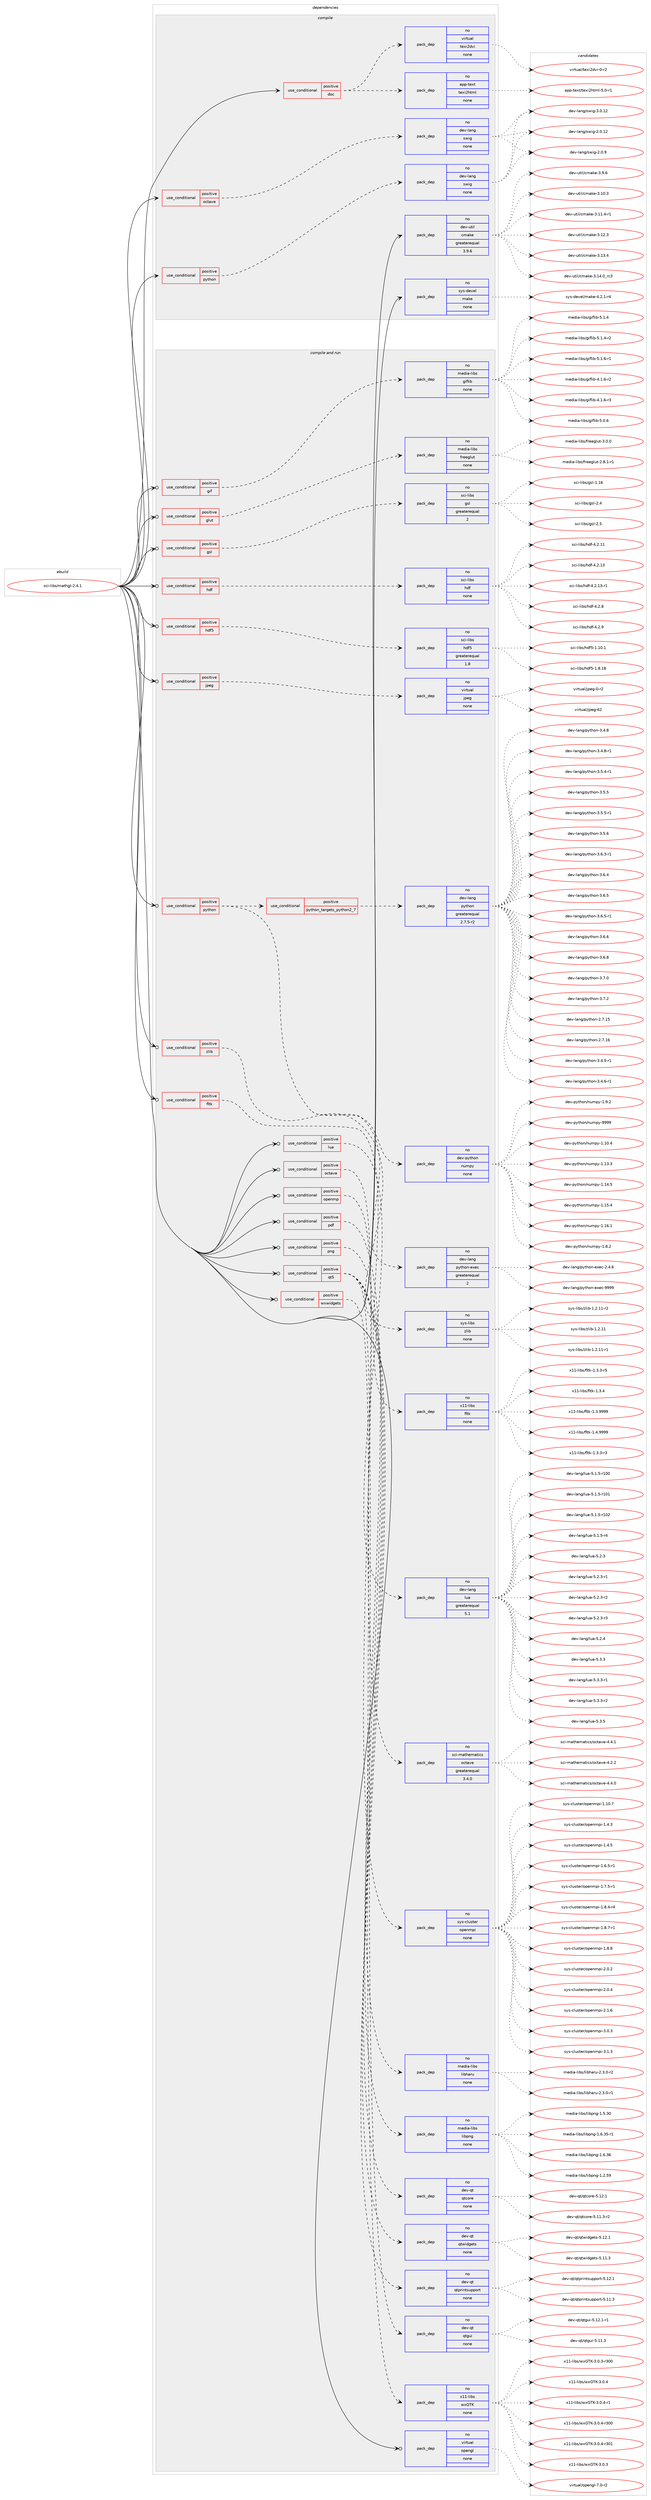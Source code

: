 digraph prolog {

# *************
# Graph options
# *************

newrank=true;
concentrate=true;
compound=true;
graph [rankdir=LR,fontname=Helvetica,fontsize=10,ranksep=1.5];#, ranksep=2.5, nodesep=0.2];
edge  [arrowhead=vee];
node  [fontname=Helvetica,fontsize=10];

# **********
# The ebuild
# **********

subgraph cluster_leftcol {
color=gray;
rank=same;
label=<<i>ebuild</i>>;
id [label="sci-libs/mathgl-2.4.1", color=red, width=4, href="../sci-libs/mathgl-2.4.1.svg"];
}

# ****************
# The dependencies
# ****************

subgraph cluster_midcol {
color=gray;
label=<<i>dependencies</i>>;
subgraph cluster_compile {
fillcolor="#eeeeee";
style=filled;
label=<<i>compile</i>>;
subgraph cond453781 {
dependency1694970 [label=<<TABLE BORDER="0" CELLBORDER="1" CELLSPACING="0" CELLPADDING="4"><TR><TD ROWSPAN="3" CELLPADDING="10">use_conditional</TD></TR><TR><TD>positive</TD></TR><TR><TD>doc</TD></TR></TABLE>>, shape=none, color=red];
subgraph pack1213397 {
dependency1694971 [label=<<TABLE BORDER="0" CELLBORDER="1" CELLSPACING="0" CELLPADDING="4" WIDTH="220"><TR><TD ROWSPAN="6" CELLPADDING="30">pack_dep</TD></TR><TR><TD WIDTH="110">no</TD></TR><TR><TD>app-text</TD></TR><TR><TD>texi2html</TD></TR><TR><TD>none</TD></TR><TR><TD></TD></TR></TABLE>>, shape=none, color=blue];
}
dependency1694970:e -> dependency1694971:w [weight=20,style="dashed",arrowhead="vee"];
subgraph pack1213398 {
dependency1694972 [label=<<TABLE BORDER="0" CELLBORDER="1" CELLSPACING="0" CELLPADDING="4" WIDTH="220"><TR><TD ROWSPAN="6" CELLPADDING="30">pack_dep</TD></TR><TR><TD WIDTH="110">no</TD></TR><TR><TD>virtual</TD></TR><TR><TD>texi2dvi</TD></TR><TR><TD>none</TD></TR><TR><TD></TD></TR></TABLE>>, shape=none, color=blue];
}
dependency1694970:e -> dependency1694972:w [weight=20,style="dashed",arrowhead="vee"];
}
id:e -> dependency1694970:w [weight=20,style="solid",arrowhead="vee"];
subgraph cond453782 {
dependency1694973 [label=<<TABLE BORDER="0" CELLBORDER="1" CELLSPACING="0" CELLPADDING="4"><TR><TD ROWSPAN="3" CELLPADDING="10">use_conditional</TD></TR><TR><TD>positive</TD></TR><TR><TD>octave</TD></TR></TABLE>>, shape=none, color=red];
subgraph pack1213399 {
dependency1694974 [label=<<TABLE BORDER="0" CELLBORDER="1" CELLSPACING="0" CELLPADDING="4" WIDTH="220"><TR><TD ROWSPAN="6" CELLPADDING="30">pack_dep</TD></TR><TR><TD WIDTH="110">no</TD></TR><TR><TD>dev-lang</TD></TR><TR><TD>swig</TD></TR><TR><TD>none</TD></TR><TR><TD></TD></TR></TABLE>>, shape=none, color=blue];
}
dependency1694973:e -> dependency1694974:w [weight=20,style="dashed",arrowhead="vee"];
}
id:e -> dependency1694973:w [weight=20,style="solid",arrowhead="vee"];
subgraph cond453783 {
dependency1694975 [label=<<TABLE BORDER="0" CELLBORDER="1" CELLSPACING="0" CELLPADDING="4"><TR><TD ROWSPAN="3" CELLPADDING="10">use_conditional</TD></TR><TR><TD>positive</TD></TR><TR><TD>python</TD></TR></TABLE>>, shape=none, color=red];
subgraph pack1213400 {
dependency1694976 [label=<<TABLE BORDER="0" CELLBORDER="1" CELLSPACING="0" CELLPADDING="4" WIDTH="220"><TR><TD ROWSPAN="6" CELLPADDING="30">pack_dep</TD></TR><TR><TD WIDTH="110">no</TD></TR><TR><TD>dev-lang</TD></TR><TR><TD>swig</TD></TR><TR><TD>none</TD></TR><TR><TD></TD></TR></TABLE>>, shape=none, color=blue];
}
dependency1694975:e -> dependency1694976:w [weight=20,style="dashed",arrowhead="vee"];
}
id:e -> dependency1694975:w [weight=20,style="solid",arrowhead="vee"];
subgraph pack1213401 {
dependency1694977 [label=<<TABLE BORDER="0" CELLBORDER="1" CELLSPACING="0" CELLPADDING="4" WIDTH="220"><TR><TD ROWSPAN="6" CELLPADDING="30">pack_dep</TD></TR><TR><TD WIDTH="110">no</TD></TR><TR><TD>dev-util</TD></TR><TR><TD>cmake</TD></TR><TR><TD>greaterequal</TD></TR><TR><TD>3.9.6</TD></TR></TABLE>>, shape=none, color=blue];
}
id:e -> dependency1694977:w [weight=20,style="solid",arrowhead="vee"];
subgraph pack1213402 {
dependency1694978 [label=<<TABLE BORDER="0" CELLBORDER="1" CELLSPACING="0" CELLPADDING="4" WIDTH="220"><TR><TD ROWSPAN="6" CELLPADDING="30">pack_dep</TD></TR><TR><TD WIDTH="110">no</TD></TR><TR><TD>sys-devel</TD></TR><TR><TD>make</TD></TR><TR><TD>none</TD></TR><TR><TD></TD></TR></TABLE>>, shape=none, color=blue];
}
id:e -> dependency1694978:w [weight=20,style="solid",arrowhead="vee"];
}
subgraph cluster_compileandrun {
fillcolor="#eeeeee";
style=filled;
label=<<i>compile and run</i>>;
subgraph cond453784 {
dependency1694979 [label=<<TABLE BORDER="0" CELLBORDER="1" CELLSPACING="0" CELLPADDING="4"><TR><TD ROWSPAN="3" CELLPADDING="10">use_conditional</TD></TR><TR><TD>positive</TD></TR><TR><TD>fltk</TD></TR></TABLE>>, shape=none, color=red];
subgraph pack1213403 {
dependency1694980 [label=<<TABLE BORDER="0" CELLBORDER="1" CELLSPACING="0" CELLPADDING="4" WIDTH="220"><TR><TD ROWSPAN="6" CELLPADDING="30">pack_dep</TD></TR><TR><TD WIDTH="110">no</TD></TR><TR><TD>x11-libs</TD></TR><TR><TD>fltk</TD></TR><TR><TD>none</TD></TR><TR><TD></TD></TR></TABLE>>, shape=none, color=blue];
}
dependency1694979:e -> dependency1694980:w [weight=20,style="dashed",arrowhead="vee"];
}
id:e -> dependency1694979:w [weight=20,style="solid",arrowhead="odotvee"];
subgraph cond453785 {
dependency1694981 [label=<<TABLE BORDER="0" CELLBORDER="1" CELLSPACING="0" CELLPADDING="4"><TR><TD ROWSPAN="3" CELLPADDING="10">use_conditional</TD></TR><TR><TD>positive</TD></TR><TR><TD>gif</TD></TR></TABLE>>, shape=none, color=red];
subgraph pack1213404 {
dependency1694982 [label=<<TABLE BORDER="0" CELLBORDER="1" CELLSPACING="0" CELLPADDING="4" WIDTH="220"><TR><TD ROWSPAN="6" CELLPADDING="30">pack_dep</TD></TR><TR><TD WIDTH="110">no</TD></TR><TR><TD>media-libs</TD></TR><TR><TD>giflib</TD></TR><TR><TD>none</TD></TR><TR><TD></TD></TR></TABLE>>, shape=none, color=blue];
}
dependency1694981:e -> dependency1694982:w [weight=20,style="dashed",arrowhead="vee"];
}
id:e -> dependency1694981:w [weight=20,style="solid",arrowhead="odotvee"];
subgraph cond453786 {
dependency1694983 [label=<<TABLE BORDER="0" CELLBORDER="1" CELLSPACING="0" CELLPADDING="4"><TR><TD ROWSPAN="3" CELLPADDING="10">use_conditional</TD></TR><TR><TD>positive</TD></TR><TR><TD>glut</TD></TR></TABLE>>, shape=none, color=red];
subgraph pack1213405 {
dependency1694984 [label=<<TABLE BORDER="0" CELLBORDER="1" CELLSPACING="0" CELLPADDING="4" WIDTH="220"><TR><TD ROWSPAN="6" CELLPADDING="30">pack_dep</TD></TR><TR><TD WIDTH="110">no</TD></TR><TR><TD>media-libs</TD></TR><TR><TD>freeglut</TD></TR><TR><TD>none</TD></TR><TR><TD></TD></TR></TABLE>>, shape=none, color=blue];
}
dependency1694983:e -> dependency1694984:w [weight=20,style="dashed",arrowhead="vee"];
}
id:e -> dependency1694983:w [weight=20,style="solid",arrowhead="odotvee"];
subgraph cond453787 {
dependency1694985 [label=<<TABLE BORDER="0" CELLBORDER="1" CELLSPACING="0" CELLPADDING="4"><TR><TD ROWSPAN="3" CELLPADDING="10">use_conditional</TD></TR><TR><TD>positive</TD></TR><TR><TD>gsl</TD></TR></TABLE>>, shape=none, color=red];
subgraph pack1213406 {
dependency1694986 [label=<<TABLE BORDER="0" CELLBORDER="1" CELLSPACING="0" CELLPADDING="4" WIDTH="220"><TR><TD ROWSPAN="6" CELLPADDING="30">pack_dep</TD></TR><TR><TD WIDTH="110">no</TD></TR><TR><TD>sci-libs</TD></TR><TR><TD>gsl</TD></TR><TR><TD>greaterequal</TD></TR><TR><TD>2</TD></TR></TABLE>>, shape=none, color=blue];
}
dependency1694985:e -> dependency1694986:w [weight=20,style="dashed",arrowhead="vee"];
}
id:e -> dependency1694985:w [weight=20,style="solid",arrowhead="odotvee"];
subgraph cond453788 {
dependency1694987 [label=<<TABLE BORDER="0" CELLBORDER="1" CELLSPACING="0" CELLPADDING="4"><TR><TD ROWSPAN="3" CELLPADDING="10">use_conditional</TD></TR><TR><TD>positive</TD></TR><TR><TD>hdf</TD></TR></TABLE>>, shape=none, color=red];
subgraph pack1213407 {
dependency1694988 [label=<<TABLE BORDER="0" CELLBORDER="1" CELLSPACING="0" CELLPADDING="4" WIDTH="220"><TR><TD ROWSPAN="6" CELLPADDING="30">pack_dep</TD></TR><TR><TD WIDTH="110">no</TD></TR><TR><TD>sci-libs</TD></TR><TR><TD>hdf</TD></TR><TR><TD>none</TD></TR><TR><TD></TD></TR></TABLE>>, shape=none, color=blue];
}
dependency1694987:e -> dependency1694988:w [weight=20,style="dashed",arrowhead="vee"];
}
id:e -> dependency1694987:w [weight=20,style="solid",arrowhead="odotvee"];
subgraph cond453789 {
dependency1694989 [label=<<TABLE BORDER="0" CELLBORDER="1" CELLSPACING="0" CELLPADDING="4"><TR><TD ROWSPAN="3" CELLPADDING="10">use_conditional</TD></TR><TR><TD>positive</TD></TR><TR><TD>hdf5</TD></TR></TABLE>>, shape=none, color=red];
subgraph pack1213408 {
dependency1694990 [label=<<TABLE BORDER="0" CELLBORDER="1" CELLSPACING="0" CELLPADDING="4" WIDTH="220"><TR><TD ROWSPAN="6" CELLPADDING="30">pack_dep</TD></TR><TR><TD WIDTH="110">no</TD></TR><TR><TD>sci-libs</TD></TR><TR><TD>hdf5</TD></TR><TR><TD>greaterequal</TD></TR><TR><TD>1.8</TD></TR></TABLE>>, shape=none, color=blue];
}
dependency1694989:e -> dependency1694990:w [weight=20,style="dashed",arrowhead="vee"];
}
id:e -> dependency1694989:w [weight=20,style="solid",arrowhead="odotvee"];
subgraph cond453790 {
dependency1694991 [label=<<TABLE BORDER="0" CELLBORDER="1" CELLSPACING="0" CELLPADDING="4"><TR><TD ROWSPAN="3" CELLPADDING="10">use_conditional</TD></TR><TR><TD>positive</TD></TR><TR><TD>jpeg</TD></TR></TABLE>>, shape=none, color=red];
subgraph pack1213409 {
dependency1694992 [label=<<TABLE BORDER="0" CELLBORDER="1" CELLSPACING="0" CELLPADDING="4" WIDTH="220"><TR><TD ROWSPAN="6" CELLPADDING="30">pack_dep</TD></TR><TR><TD WIDTH="110">no</TD></TR><TR><TD>virtual</TD></TR><TR><TD>jpeg</TD></TR><TR><TD>none</TD></TR><TR><TD></TD></TR></TABLE>>, shape=none, color=blue];
}
dependency1694991:e -> dependency1694992:w [weight=20,style="dashed",arrowhead="vee"];
}
id:e -> dependency1694991:w [weight=20,style="solid",arrowhead="odotvee"];
subgraph cond453791 {
dependency1694993 [label=<<TABLE BORDER="0" CELLBORDER="1" CELLSPACING="0" CELLPADDING="4"><TR><TD ROWSPAN="3" CELLPADDING="10">use_conditional</TD></TR><TR><TD>positive</TD></TR><TR><TD>lua</TD></TR></TABLE>>, shape=none, color=red];
subgraph pack1213410 {
dependency1694994 [label=<<TABLE BORDER="0" CELLBORDER="1" CELLSPACING="0" CELLPADDING="4" WIDTH="220"><TR><TD ROWSPAN="6" CELLPADDING="30">pack_dep</TD></TR><TR><TD WIDTH="110">no</TD></TR><TR><TD>dev-lang</TD></TR><TR><TD>lua</TD></TR><TR><TD>greaterequal</TD></TR><TR><TD>5.1</TD></TR></TABLE>>, shape=none, color=blue];
}
dependency1694993:e -> dependency1694994:w [weight=20,style="dashed",arrowhead="vee"];
}
id:e -> dependency1694993:w [weight=20,style="solid",arrowhead="odotvee"];
subgraph cond453792 {
dependency1694995 [label=<<TABLE BORDER="0" CELLBORDER="1" CELLSPACING="0" CELLPADDING="4"><TR><TD ROWSPAN="3" CELLPADDING="10">use_conditional</TD></TR><TR><TD>positive</TD></TR><TR><TD>octave</TD></TR></TABLE>>, shape=none, color=red];
subgraph pack1213411 {
dependency1694996 [label=<<TABLE BORDER="0" CELLBORDER="1" CELLSPACING="0" CELLPADDING="4" WIDTH="220"><TR><TD ROWSPAN="6" CELLPADDING="30">pack_dep</TD></TR><TR><TD WIDTH="110">no</TD></TR><TR><TD>sci-mathematics</TD></TR><TR><TD>octave</TD></TR><TR><TD>greaterequal</TD></TR><TR><TD>3.4.0</TD></TR></TABLE>>, shape=none, color=blue];
}
dependency1694995:e -> dependency1694996:w [weight=20,style="dashed",arrowhead="vee"];
}
id:e -> dependency1694995:w [weight=20,style="solid",arrowhead="odotvee"];
subgraph cond453793 {
dependency1694997 [label=<<TABLE BORDER="0" CELLBORDER="1" CELLSPACING="0" CELLPADDING="4"><TR><TD ROWSPAN="3" CELLPADDING="10">use_conditional</TD></TR><TR><TD>positive</TD></TR><TR><TD>openmp</TD></TR></TABLE>>, shape=none, color=red];
subgraph pack1213412 {
dependency1694998 [label=<<TABLE BORDER="0" CELLBORDER="1" CELLSPACING="0" CELLPADDING="4" WIDTH="220"><TR><TD ROWSPAN="6" CELLPADDING="30">pack_dep</TD></TR><TR><TD WIDTH="110">no</TD></TR><TR><TD>sys-cluster</TD></TR><TR><TD>openmpi</TD></TR><TR><TD>none</TD></TR><TR><TD></TD></TR></TABLE>>, shape=none, color=blue];
}
dependency1694997:e -> dependency1694998:w [weight=20,style="dashed",arrowhead="vee"];
}
id:e -> dependency1694997:w [weight=20,style="solid",arrowhead="odotvee"];
subgraph cond453794 {
dependency1694999 [label=<<TABLE BORDER="0" CELLBORDER="1" CELLSPACING="0" CELLPADDING="4"><TR><TD ROWSPAN="3" CELLPADDING="10">use_conditional</TD></TR><TR><TD>positive</TD></TR><TR><TD>pdf</TD></TR></TABLE>>, shape=none, color=red];
subgraph pack1213413 {
dependency1695000 [label=<<TABLE BORDER="0" CELLBORDER="1" CELLSPACING="0" CELLPADDING="4" WIDTH="220"><TR><TD ROWSPAN="6" CELLPADDING="30">pack_dep</TD></TR><TR><TD WIDTH="110">no</TD></TR><TR><TD>media-libs</TD></TR><TR><TD>libharu</TD></TR><TR><TD>none</TD></TR><TR><TD></TD></TR></TABLE>>, shape=none, color=blue];
}
dependency1694999:e -> dependency1695000:w [weight=20,style="dashed",arrowhead="vee"];
}
id:e -> dependency1694999:w [weight=20,style="solid",arrowhead="odotvee"];
subgraph cond453795 {
dependency1695001 [label=<<TABLE BORDER="0" CELLBORDER="1" CELLSPACING="0" CELLPADDING="4"><TR><TD ROWSPAN="3" CELLPADDING="10">use_conditional</TD></TR><TR><TD>positive</TD></TR><TR><TD>png</TD></TR></TABLE>>, shape=none, color=red];
subgraph pack1213414 {
dependency1695002 [label=<<TABLE BORDER="0" CELLBORDER="1" CELLSPACING="0" CELLPADDING="4" WIDTH="220"><TR><TD ROWSPAN="6" CELLPADDING="30">pack_dep</TD></TR><TR><TD WIDTH="110">no</TD></TR><TR><TD>media-libs</TD></TR><TR><TD>libpng</TD></TR><TR><TD>none</TD></TR><TR><TD></TD></TR></TABLE>>, shape=none, color=blue];
}
dependency1695001:e -> dependency1695002:w [weight=20,style="dashed",arrowhead="vee"];
}
id:e -> dependency1695001:w [weight=20,style="solid",arrowhead="odotvee"];
subgraph cond453796 {
dependency1695003 [label=<<TABLE BORDER="0" CELLBORDER="1" CELLSPACING="0" CELLPADDING="4"><TR><TD ROWSPAN="3" CELLPADDING="10">use_conditional</TD></TR><TR><TD>positive</TD></TR><TR><TD>python</TD></TR></TABLE>>, shape=none, color=red];
subgraph pack1213415 {
dependency1695004 [label=<<TABLE BORDER="0" CELLBORDER="1" CELLSPACING="0" CELLPADDING="4" WIDTH="220"><TR><TD ROWSPAN="6" CELLPADDING="30">pack_dep</TD></TR><TR><TD WIDTH="110">no</TD></TR><TR><TD>dev-python</TD></TR><TR><TD>numpy</TD></TR><TR><TD>none</TD></TR><TR><TD></TD></TR></TABLE>>, shape=none, color=blue];
}
dependency1695003:e -> dependency1695004:w [weight=20,style="dashed",arrowhead="vee"];
subgraph cond453797 {
dependency1695005 [label=<<TABLE BORDER="0" CELLBORDER="1" CELLSPACING="0" CELLPADDING="4"><TR><TD ROWSPAN="3" CELLPADDING="10">use_conditional</TD></TR><TR><TD>positive</TD></TR><TR><TD>python_targets_python2_7</TD></TR></TABLE>>, shape=none, color=red];
subgraph pack1213416 {
dependency1695006 [label=<<TABLE BORDER="0" CELLBORDER="1" CELLSPACING="0" CELLPADDING="4" WIDTH="220"><TR><TD ROWSPAN="6" CELLPADDING="30">pack_dep</TD></TR><TR><TD WIDTH="110">no</TD></TR><TR><TD>dev-lang</TD></TR><TR><TD>python</TD></TR><TR><TD>greaterequal</TD></TR><TR><TD>2.7.5-r2</TD></TR></TABLE>>, shape=none, color=blue];
}
dependency1695005:e -> dependency1695006:w [weight=20,style="dashed",arrowhead="vee"];
}
dependency1695003:e -> dependency1695005:w [weight=20,style="dashed",arrowhead="vee"];
subgraph pack1213417 {
dependency1695007 [label=<<TABLE BORDER="0" CELLBORDER="1" CELLSPACING="0" CELLPADDING="4" WIDTH="220"><TR><TD ROWSPAN="6" CELLPADDING="30">pack_dep</TD></TR><TR><TD WIDTH="110">no</TD></TR><TR><TD>dev-lang</TD></TR><TR><TD>python-exec</TD></TR><TR><TD>greaterequal</TD></TR><TR><TD>2</TD></TR></TABLE>>, shape=none, color=blue];
}
dependency1695003:e -> dependency1695007:w [weight=20,style="dashed",arrowhead="vee"];
}
id:e -> dependency1695003:w [weight=20,style="solid",arrowhead="odotvee"];
subgraph cond453798 {
dependency1695008 [label=<<TABLE BORDER="0" CELLBORDER="1" CELLSPACING="0" CELLPADDING="4"><TR><TD ROWSPAN="3" CELLPADDING="10">use_conditional</TD></TR><TR><TD>positive</TD></TR><TR><TD>qt5</TD></TR></TABLE>>, shape=none, color=red];
subgraph pack1213418 {
dependency1695009 [label=<<TABLE BORDER="0" CELLBORDER="1" CELLSPACING="0" CELLPADDING="4" WIDTH="220"><TR><TD ROWSPAN="6" CELLPADDING="30">pack_dep</TD></TR><TR><TD WIDTH="110">no</TD></TR><TR><TD>dev-qt</TD></TR><TR><TD>qtcore</TD></TR><TR><TD>none</TD></TR><TR><TD></TD></TR></TABLE>>, shape=none, color=blue];
}
dependency1695008:e -> dependency1695009:w [weight=20,style="dashed",arrowhead="vee"];
subgraph pack1213419 {
dependency1695010 [label=<<TABLE BORDER="0" CELLBORDER="1" CELLSPACING="0" CELLPADDING="4" WIDTH="220"><TR><TD ROWSPAN="6" CELLPADDING="30">pack_dep</TD></TR><TR><TD WIDTH="110">no</TD></TR><TR><TD>dev-qt</TD></TR><TR><TD>qtgui</TD></TR><TR><TD>none</TD></TR><TR><TD></TD></TR></TABLE>>, shape=none, color=blue];
}
dependency1695008:e -> dependency1695010:w [weight=20,style="dashed",arrowhead="vee"];
subgraph pack1213420 {
dependency1695011 [label=<<TABLE BORDER="0" CELLBORDER="1" CELLSPACING="0" CELLPADDING="4" WIDTH="220"><TR><TD ROWSPAN="6" CELLPADDING="30">pack_dep</TD></TR><TR><TD WIDTH="110">no</TD></TR><TR><TD>dev-qt</TD></TR><TR><TD>qtprintsupport</TD></TR><TR><TD>none</TD></TR><TR><TD></TD></TR></TABLE>>, shape=none, color=blue];
}
dependency1695008:e -> dependency1695011:w [weight=20,style="dashed",arrowhead="vee"];
subgraph pack1213421 {
dependency1695012 [label=<<TABLE BORDER="0" CELLBORDER="1" CELLSPACING="0" CELLPADDING="4" WIDTH="220"><TR><TD ROWSPAN="6" CELLPADDING="30">pack_dep</TD></TR><TR><TD WIDTH="110">no</TD></TR><TR><TD>dev-qt</TD></TR><TR><TD>qtwidgets</TD></TR><TR><TD>none</TD></TR><TR><TD></TD></TR></TABLE>>, shape=none, color=blue];
}
dependency1695008:e -> dependency1695012:w [weight=20,style="dashed",arrowhead="vee"];
}
id:e -> dependency1695008:w [weight=20,style="solid",arrowhead="odotvee"];
subgraph cond453799 {
dependency1695013 [label=<<TABLE BORDER="0" CELLBORDER="1" CELLSPACING="0" CELLPADDING="4"><TR><TD ROWSPAN="3" CELLPADDING="10">use_conditional</TD></TR><TR><TD>positive</TD></TR><TR><TD>wxwidgets</TD></TR></TABLE>>, shape=none, color=red];
subgraph pack1213422 {
dependency1695014 [label=<<TABLE BORDER="0" CELLBORDER="1" CELLSPACING="0" CELLPADDING="4" WIDTH="220"><TR><TD ROWSPAN="6" CELLPADDING="30">pack_dep</TD></TR><TR><TD WIDTH="110">no</TD></TR><TR><TD>x11-libs</TD></TR><TR><TD>wxGTK</TD></TR><TR><TD>none</TD></TR><TR><TD></TD></TR></TABLE>>, shape=none, color=blue];
}
dependency1695013:e -> dependency1695014:w [weight=20,style="dashed",arrowhead="vee"];
}
id:e -> dependency1695013:w [weight=20,style="solid",arrowhead="odotvee"];
subgraph cond453800 {
dependency1695015 [label=<<TABLE BORDER="0" CELLBORDER="1" CELLSPACING="0" CELLPADDING="4"><TR><TD ROWSPAN="3" CELLPADDING="10">use_conditional</TD></TR><TR><TD>positive</TD></TR><TR><TD>zlib</TD></TR></TABLE>>, shape=none, color=red];
subgraph pack1213423 {
dependency1695016 [label=<<TABLE BORDER="0" CELLBORDER="1" CELLSPACING="0" CELLPADDING="4" WIDTH="220"><TR><TD ROWSPAN="6" CELLPADDING="30">pack_dep</TD></TR><TR><TD WIDTH="110">no</TD></TR><TR><TD>sys-libs</TD></TR><TR><TD>zlib</TD></TR><TR><TD>none</TD></TR><TR><TD></TD></TR></TABLE>>, shape=none, color=blue];
}
dependency1695015:e -> dependency1695016:w [weight=20,style="dashed",arrowhead="vee"];
}
id:e -> dependency1695015:w [weight=20,style="solid",arrowhead="odotvee"];
subgraph pack1213424 {
dependency1695017 [label=<<TABLE BORDER="0" CELLBORDER="1" CELLSPACING="0" CELLPADDING="4" WIDTH="220"><TR><TD ROWSPAN="6" CELLPADDING="30">pack_dep</TD></TR><TR><TD WIDTH="110">no</TD></TR><TR><TD>virtual</TD></TR><TR><TD>opengl</TD></TR><TR><TD>none</TD></TR><TR><TD></TD></TR></TABLE>>, shape=none, color=blue];
}
id:e -> dependency1695017:w [weight=20,style="solid",arrowhead="odotvee"];
}
subgraph cluster_run {
fillcolor="#eeeeee";
style=filled;
label=<<i>run</i>>;
}
}

# **************
# The candidates
# **************

subgraph cluster_choices {
rank=same;
color=gray;
label=<<i>candidates</i>>;

subgraph choice1213397 {
color=black;
nodesep=1;
choice97112112451161011201164711610112010550104116109108455346484511449 [label="app-text/texi2html-5.0-r1", color=red, width=4,href="../app-text/texi2html-5.0-r1.svg"];
dependency1694971:e -> choice97112112451161011201164711610112010550104116109108455346484511449:w [style=dotted,weight="100"];
}
subgraph choice1213398 {
color=black;
nodesep=1;
choice11810511411611797108471161011201055010011810545484511450 [label="virtual/texi2dvi-0-r2", color=red, width=4,href="../virtual/texi2dvi-0-r2.svg"];
dependency1694972:e -> choice11810511411611797108471161011201055010011810545484511450:w [style=dotted,weight="100"];
}
subgraph choice1213399 {
color=black;
nodesep=1;
choice10010111845108971101034711511910510345504648464950 [label="dev-lang/swig-2.0.12", color=red, width=4,href="../dev-lang/swig-2.0.12.svg"];
choice100101118451089711010347115119105103455046484657 [label="dev-lang/swig-2.0.9", color=red, width=4,href="../dev-lang/swig-2.0.9.svg"];
choice10010111845108971101034711511910510345514648464950 [label="dev-lang/swig-3.0.12", color=red, width=4,href="../dev-lang/swig-3.0.12.svg"];
dependency1694974:e -> choice10010111845108971101034711511910510345504648464950:w [style=dotted,weight="100"];
dependency1694974:e -> choice100101118451089711010347115119105103455046484657:w [style=dotted,weight="100"];
dependency1694974:e -> choice10010111845108971101034711511910510345514648464950:w [style=dotted,weight="100"];
}
subgraph choice1213400 {
color=black;
nodesep=1;
choice10010111845108971101034711511910510345504648464950 [label="dev-lang/swig-2.0.12", color=red, width=4,href="../dev-lang/swig-2.0.12.svg"];
choice100101118451089711010347115119105103455046484657 [label="dev-lang/swig-2.0.9", color=red, width=4,href="../dev-lang/swig-2.0.9.svg"];
choice10010111845108971101034711511910510345514648464950 [label="dev-lang/swig-3.0.12", color=red, width=4,href="../dev-lang/swig-3.0.12.svg"];
dependency1694976:e -> choice10010111845108971101034711511910510345504648464950:w [style=dotted,weight="100"];
dependency1694976:e -> choice100101118451089711010347115119105103455046484657:w [style=dotted,weight="100"];
dependency1694976:e -> choice10010111845108971101034711511910510345514648464950:w [style=dotted,weight="100"];
}
subgraph choice1213401 {
color=black;
nodesep=1;
choice1001011184511711610510847991099710710145514649484651 [label="dev-util/cmake-3.10.3", color=red, width=4,href="../dev-util/cmake-3.10.3.svg"];
choice10010111845117116105108479910997107101455146494946524511449 [label="dev-util/cmake-3.11.4-r1", color=red, width=4,href="../dev-util/cmake-3.11.4-r1.svg"];
choice1001011184511711610510847991099710710145514649504651 [label="dev-util/cmake-3.12.3", color=red, width=4,href="../dev-util/cmake-3.12.3.svg"];
choice1001011184511711610510847991099710710145514649514652 [label="dev-util/cmake-3.13.4", color=red, width=4,href="../dev-util/cmake-3.13.4.svg"];
choice1001011184511711610510847991099710710145514649524648951149951 [label="dev-util/cmake-3.14.0_rc3", color=red, width=4,href="../dev-util/cmake-3.14.0_rc3.svg"];
choice10010111845117116105108479910997107101455146574654 [label="dev-util/cmake-3.9.6", color=red, width=4,href="../dev-util/cmake-3.9.6.svg"];
dependency1694977:e -> choice1001011184511711610510847991099710710145514649484651:w [style=dotted,weight="100"];
dependency1694977:e -> choice10010111845117116105108479910997107101455146494946524511449:w [style=dotted,weight="100"];
dependency1694977:e -> choice1001011184511711610510847991099710710145514649504651:w [style=dotted,weight="100"];
dependency1694977:e -> choice1001011184511711610510847991099710710145514649514652:w [style=dotted,weight="100"];
dependency1694977:e -> choice1001011184511711610510847991099710710145514649524648951149951:w [style=dotted,weight="100"];
dependency1694977:e -> choice10010111845117116105108479910997107101455146574654:w [style=dotted,weight="100"];
}
subgraph choice1213402 {
color=black;
nodesep=1;
choice1151211154510010111810110847109971071014552465046494511452 [label="sys-devel/make-4.2.1-r4", color=red, width=4,href="../sys-devel/make-4.2.1-r4.svg"];
dependency1694978:e -> choice1151211154510010111810110847109971071014552465046494511452:w [style=dotted,weight="100"];
}
subgraph choice1213403 {
color=black;
nodesep=1;
choice12049494510810598115471021081161074549465146514511451 [label="x11-libs/fltk-1.3.3-r3", color=red, width=4,href="../x11-libs/fltk-1.3.3-r3.svg"];
choice12049494510810598115471021081161074549465146514511453 [label="x11-libs/fltk-1.3.3-r5", color=red, width=4,href="../x11-libs/fltk-1.3.3-r5.svg"];
choice1204949451081059811547102108116107454946514652 [label="x11-libs/fltk-1.3.4", color=red, width=4,href="../x11-libs/fltk-1.3.4.svg"];
choice1204949451081059811547102108116107454946514657575757 [label="x11-libs/fltk-1.3.9999", color=red, width=4,href="../x11-libs/fltk-1.3.9999.svg"];
choice1204949451081059811547102108116107454946524657575757 [label="x11-libs/fltk-1.4.9999", color=red, width=4,href="../x11-libs/fltk-1.4.9999.svg"];
dependency1694980:e -> choice12049494510810598115471021081161074549465146514511451:w [style=dotted,weight="100"];
dependency1694980:e -> choice12049494510810598115471021081161074549465146514511453:w [style=dotted,weight="100"];
dependency1694980:e -> choice1204949451081059811547102108116107454946514652:w [style=dotted,weight="100"];
dependency1694980:e -> choice1204949451081059811547102108116107454946514657575757:w [style=dotted,weight="100"];
dependency1694980:e -> choice1204949451081059811547102108116107454946524657575757:w [style=dotted,weight="100"];
}
subgraph choice1213404 {
color=black;
nodesep=1;
choice10910110010597451081059811547103105102108105984552464946544511450 [label="media-libs/giflib-4.1.6-r2", color=red, width=4,href="../media-libs/giflib-4.1.6-r2.svg"];
choice10910110010597451081059811547103105102108105984552464946544511451 [label="media-libs/giflib-4.1.6-r3", color=red, width=4,href="../media-libs/giflib-4.1.6-r3.svg"];
choice1091011001059745108105981154710310510210810598455346484654 [label="media-libs/giflib-5.0.6", color=red, width=4,href="../media-libs/giflib-5.0.6.svg"];
choice1091011001059745108105981154710310510210810598455346494652 [label="media-libs/giflib-5.1.4", color=red, width=4,href="../media-libs/giflib-5.1.4.svg"];
choice10910110010597451081059811547103105102108105984553464946524511450 [label="media-libs/giflib-5.1.4-r2", color=red, width=4,href="../media-libs/giflib-5.1.4-r2.svg"];
choice10910110010597451081059811547103105102108105984553464946544511449 [label="media-libs/giflib-5.1.6-r1", color=red, width=4,href="../media-libs/giflib-5.1.6-r1.svg"];
dependency1694982:e -> choice10910110010597451081059811547103105102108105984552464946544511450:w [style=dotted,weight="100"];
dependency1694982:e -> choice10910110010597451081059811547103105102108105984552464946544511451:w [style=dotted,weight="100"];
dependency1694982:e -> choice1091011001059745108105981154710310510210810598455346484654:w [style=dotted,weight="100"];
dependency1694982:e -> choice1091011001059745108105981154710310510210810598455346494652:w [style=dotted,weight="100"];
dependency1694982:e -> choice10910110010597451081059811547103105102108105984553464946524511450:w [style=dotted,weight="100"];
dependency1694982:e -> choice10910110010597451081059811547103105102108105984553464946544511449:w [style=dotted,weight="100"];
}
subgraph choice1213405 {
color=black;
nodesep=1;
choice109101100105974510810598115471021141011011031081171164550465646494511449 [label="media-libs/freeglut-2.8.1-r1", color=red, width=4,href="../media-libs/freeglut-2.8.1-r1.svg"];
choice10910110010597451081059811547102114101101103108117116455146484648 [label="media-libs/freeglut-3.0.0", color=red, width=4,href="../media-libs/freeglut-3.0.0.svg"];
dependency1694984:e -> choice109101100105974510810598115471021141011011031081171164550465646494511449:w [style=dotted,weight="100"];
dependency1694984:e -> choice10910110010597451081059811547102114101101103108117116455146484648:w [style=dotted,weight="100"];
}
subgraph choice1213406 {
color=black;
nodesep=1;
choice115991054510810598115471031151084549464954 [label="sci-libs/gsl-1.16", color=red, width=4,href="../sci-libs/gsl-1.16.svg"];
choice1159910545108105981154710311510845504652 [label="sci-libs/gsl-2.4", color=red, width=4,href="../sci-libs/gsl-2.4.svg"];
choice1159910545108105981154710311510845504653 [label="sci-libs/gsl-2.5", color=red, width=4,href="../sci-libs/gsl-2.5.svg"];
dependency1694986:e -> choice115991054510810598115471031151084549464954:w [style=dotted,weight="100"];
dependency1694986:e -> choice1159910545108105981154710311510845504652:w [style=dotted,weight="100"];
dependency1694986:e -> choice1159910545108105981154710311510845504653:w [style=dotted,weight="100"];
}
subgraph choice1213407 {
color=black;
nodesep=1;
choice1159910545108105981154710410010245524650464949 [label="sci-libs/hdf-4.2.11", color=red, width=4,href="../sci-libs/hdf-4.2.11.svg"];
choice1159910545108105981154710410010245524650464951 [label="sci-libs/hdf-4.2.13", color=red, width=4,href="../sci-libs/hdf-4.2.13.svg"];
choice11599105451081059811547104100102455246504649514511449 [label="sci-libs/hdf-4.2.13-r1", color=red, width=4,href="../sci-libs/hdf-4.2.13-r1.svg"];
choice11599105451081059811547104100102455246504656 [label="sci-libs/hdf-4.2.8", color=red, width=4,href="../sci-libs/hdf-4.2.8.svg"];
choice11599105451081059811547104100102455246504657 [label="sci-libs/hdf-4.2.9", color=red, width=4,href="../sci-libs/hdf-4.2.9.svg"];
dependency1694988:e -> choice1159910545108105981154710410010245524650464949:w [style=dotted,weight="100"];
dependency1694988:e -> choice1159910545108105981154710410010245524650464951:w [style=dotted,weight="100"];
dependency1694988:e -> choice11599105451081059811547104100102455246504649514511449:w [style=dotted,weight="100"];
dependency1694988:e -> choice11599105451081059811547104100102455246504656:w [style=dotted,weight="100"];
dependency1694988:e -> choice11599105451081059811547104100102455246504657:w [style=dotted,weight="100"];
}
subgraph choice1213408 {
color=black;
nodesep=1;
choice115991054510810598115471041001025345494649484649 [label="sci-libs/hdf5-1.10.1", color=red, width=4,href="../sci-libs/hdf5-1.10.1.svg"];
choice115991054510810598115471041001025345494656464956 [label="sci-libs/hdf5-1.8.18", color=red, width=4,href="../sci-libs/hdf5-1.8.18.svg"];
dependency1694990:e -> choice115991054510810598115471041001025345494649484649:w [style=dotted,weight="100"];
dependency1694990:e -> choice115991054510810598115471041001025345494656464956:w [style=dotted,weight="100"];
}
subgraph choice1213409 {
color=black;
nodesep=1;
choice118105114116117971084710611210110345484511450 [label="virtual/jpeg-0-r2", color=red, width=4,href="../virtual/jpeg-0-r2.svg"];
choice1181051141161179710847106112101103455450 [label="virtual/jpeg-62", color=red, width=4,href="../virtual/jpeg-62.svg"];
dependency1694992:e -> choice118105114116117971084710611210110345484511450:w [style=dotted,weight="100"];
dependency1694992:e -> choice1181051141161179710847106112101103455450:w [style=dotted,weight="100"];
}
subgraph choice1213410 {
color=black;
nodesep=1;
choice1001011184510897110103471081179745534649465345114494848 [label="dev-lang/lua-5.1.5-r100", color=red, width=4,href="../dev-lang/lua-5.1.5-r100.svg"];
choice1001011184510897110103471081179745534649465345114494849 [label="dev-lang/lua-5.1.5-r101", color=red, width=4,href="../dev-lang/lua-5.1.5-r101.svg"];
choice1001011184510897110103471081179745534649465345114494850 [label="dev-lang/lua-5.1.5-r102", color=red, width=4,href="../dev-lang/lua-5.1.5-r102.svg"];
choice100101118451089711010347108117974553464946534511452 [label="dev-lang/lua-5.1.5-r4", color=red, width=4,href="../dev-lang/lua-5.1.5-r4.svg"];
choice10010111845108971101034710811797455346504651 [label="dev-lang/lua-5.2.3", color=red, width=4,href="../dev-lang/lua-5.2.3.svg"];
choice100101118451089711010347108117974553465046514511449 [label="dev-lang/lua-5.2.3-r1", color=red, width=4,href="../dev-lang/lua-5.2.3-r1.svg"];
choice100101118451089711010347108117974553465046514511450 [label="dev-lang/lua-5.2.3-r2", color=red, width=4,href="../dev-lang/lua-5.2.3-r2.svg"];
choice100101118451089711010347108117974553465046514511451 [label="dev-lang/lua-5.2.3-r3", color=red, width=4,href="../dev-lang/lua-5.2.3-r3.svg"];
choice10010111845108971101034710811797455346504652 [label="dev-lang/lua-5.2.4", color=red, width=4,href="../dev-lang/lua-5.2.4.svg"];
choice10010111845108971101034710811797455346514651 [label="dev-lang/lua-5.3.3", color=red, width=4,href="../dev-lang/lua-5.3.3.svg"];
choice100101118451089711010347108117974553465146514511449 [label="dev-lang/lua-5.3.3-r1", color=red, width=4,href="../dev-lang/lua-5.3.3-r1.svg"];
choice100101118451089711010347108117974553465146514511450 [label="dev-lang/lua-5.3.3-r2", color=red, width=4,href="../dev-lang/lua-5.3.3-r2.svg"];
choice10010111845108971101034710811797455346514653 [label="dev-lang/lua-5.3.5", color=red, width=4,href="../dev-lang/lua-5.3.5.svg"];
dependency1694994:e -> choice1001011184510897110103471081179745534649465345114494848:w [style=dotted,weight="100"];
dependency1694994:e -> choice1001011184510897110103471081179745534649465345114494849:w [style=dotted,weight="100"];
dependency1694994:e -> choice1001011184510897110103471081179745534649465345114494850:w [style=dotted,weight="100"];
dependency1694994:e -> choice100101118451089711010347108117974553464946534511452:w [style=dotted,weight="100"];
dependency1694994:e -> choice10010111845108971101034710811797455346504651:w [style=dotted,weight="100"];
dependency1694994:e -> choice100101118451089711010347108117974553465046514511449:w [style=dotted,weight="100"];
dependency1694994:e -> choice100101118451089711010347108117974553465046514511450:w [style=dotted,weight="100"];
dependency1694994:e -> choice100101118451089711010347108117974553465046514511451:w [style=dotted,weight="100"];
dependency1694994:e -> choice10010111845108971101034710811797455346504652:w [style=dotted,weight="100"];
dependency1694994:e -> choice10010111845108971101034710811797455346514651:w [style=dotted,weight="100"];
dependency1694994:e -> choice100101118451089711010347108117974553465146514511449:w [style=dotted,weight="100"];
dependency1694994:e -> choice100101118451089711010347108117974553465146514511450:w [style=dotted,weight="100"];
dependency1694994:e -> choice10010111845108971101034710811797455346514653:w [style=dotted,weight="100"];
}
subgraph choice1213411 {
color=black;
nodesep=1;
choice1159910545109971161041011099711610599115471119911697118101455246504650 [label="sci-mathematics/octave-4.2.2", color=red, width=4,href="../sci-mathematics/octave-4.2.2.svg"];
choice1159910545109971161041011099711610599115471119911697118101455246524648 [label="sci-mathematics/octave-4.4.0", color=red, width=4,href="../sci-mathematics/octave-4.4.0.svg"];
choice1159910545109971161041011099711610599115471119911697118101455246524649 [label="sci-mathematics/octave-4.4.1", color=red, width=4,href="../sci-mathematics/octave-4.4.1.svg"];
dependency1694996:e -> choice1159910545109971161041011099711610599115471119911697118101455246504650:w [style=dotted,weight="100"];
dependency1694996:e -> choice1159910545109971161041011099711610599115471119911697118101455246524648:w [style=dotted,weight="100"];
dependency1694996:e -> choice1159910545109971161041011099711610599115471119911697118101455246524649:w [style=dotted,weight="100"];
}
subgraph choice1213412 {
color=black;
nodesep=1;
choice11512111545991081171151161011144711111210111010911210545494649484655 [label="sys-cluster/openmpi-1.10.7", color=red, width=4,href="../sys-cluster/openmpi-1.10.7.svg"];
choice115121115459910811711511610111447111112101110109112105454946524651 [label="sys-cluster/openmpi-1.4.3", color=red, width=4,href="../sys-cluster/openmpi-1.4.3.svg"];
choice115121115459910811711511610111447111112101110109112105454946524653 [label="sys-cluster/openmpi-1.4.5", color=red, width=4,href="../sys-cluster/openmpi-1.4.5.svg"];
choice1151211154599108117115116101114471111121011101091121054549465446534511449 [label="sys-cluster/openmpi-1.6.5-r1", color=red, width=4,href="../sys-cluster/openmpi-1.6.5-r1.svg"];
choice1151211154599108117115116101114471111121011101091121054549465546534511449 [label="sys-cluster/openmpi-1.7.5-r1", color=red, width=4,href="../sys-cluster/openmpi-1.7.5-r1.svg"];
choice1151211154599108117115116101114471111121011101091121054549465646524511452 [label="sys-cluster/openmpi-1.8.4-r4", color=red, width=4,href="../sys-cluster/openmpi-1.8.4-r4.svg"];
choice1151211154599108117115116101114471111121011101091121054549465646554511449 [label="sys-cluster/openmpi-1.8.7-r1", color=red, width=4,href="../sys-cluster/openmpi-1.8.7-r1.svg"];
choice115121115459910811711511610111447111112101110109112105454946564656 [label="sys-cluster/openmpi-1.8.8", color=red, width=4,href="../sys-cluster/openmpi-1.8.8.svg"];
choice115121115459910811711511610111447111112101110109112105455046484650 [label="sys-cluster/openmpi-2.0.2", color=red, width=4,href="../sys-cluster/openmpi-2.0.2.svg"];
choice115121115459910811711511610111447111112101110109112105455046484652 [label="sys-cluster/openmpi-2.0.4", color=red, width=4,href="../sys-cluster/openmpi-2.0.4.svg"];
choice115121115459910811711511610111447111112101110109112105455046494654 [label="sys-cluster/openmpi-2.1.6", color=red, width=4,href="../sys-cluster/openmpi-2.1.6.svg"];
choice115121115459910811711511610111447111112101110109112105455146484651 [label="sys-cluster/openmpi-3.0.3", color=red, width=4,href="../sys-cluster/openmpi-3.0.3.svg"];
choice115121115459910811711511610111447111112101110109112105455146494651 [label="sys-cluster/openmpi-3.1.3", color=red, width=4,href="../sys-cluster/openmpi-3.1.3.svg"];
dependency1694998:e -> choice11512111545991081171151161011144711111210111010911210545494649484655:w [style=dotted,weight="100"];
dependency1694998:e -> choice115121115459910811711511610111447111112101110109112105454946524651:w [style=dotted,weight="100"];
dependency1694998:e -> choice115121115459910811711511610111447111112101110109112105454946524653:w [style=dotted,weight="100"];
dependency1694998:e -> choice1151211154599108117115116101114471111121011101091121054549465446534511449:w [style=dotted,weight="100"];
dependency1694998:e -> choice1151211154599108117115116101114471111121011101091121054549465546534511449:w [style=dotted,weight="100"];
dependency1694998:e -> choice1151211154599108117115116101114471111121011101091121054549465646524511452:w [style=dotted,weight="100"];
dependency1694998:e -> choice1151211154599108117115116101114471111121011101091121054549465646554511449:w [style=dotted,weight="100"];
dependency1694998:e -> choice115121115459910811711511610111447111112101110109112105454946564656:w [style=dotted,weight="100"];
dependency1694998:e -> choice115121115459910811711511610111447111112101110109112105455046484650:w [style=dotted,weight="100"];
dependency1694998:e -> choice115121115459910811711511610111447111112101110109112105455046484652:w [style=dotted,weight="100"];
dependency1694998:e -> choice115121115459910811711511610111447111112101110109112105455046494654:w [style=dotted,weight="100"];
dependency1694998:e -> choice115121115459910811711511610111447111112101110109112105455146484651:w [style=dotted,weight="100"];
dependency1694998:e -> choice115121115459910811711511610111447111112101110109112105455146494651:w [style=dotted,weight="100"];
}
subgraph choice1213413 {
color=black;
nodesep=1;
choice1091011001059745108105981154710810598104971141174550465146484511449 [label="media-libs/libharu-2.3.0-r1", color=red, width=4,href="../media-libs/libharu-2.3.0-r1.svg"];
choice1091011001059745108105981154710810598104971141174550465146484511450 [label="media-libs/libharu-2.3.0-r2", color=red, width=4,href="../media-libs/libharu-2.3.0-r2.svg"];
dependency1695000:e -> choice1091011001059745108105981154710810598104971141174550465146484511449:w [style=dotted,weight="100"];
dependency1695000:e -> choice1091011001059745108105981154710810598104971141174550465146484511450:w [style=dotted,weight="100"];
}
subgraph choice1213414 {
color=black;
nodesep=1;
choice109101100105974510810598115471081059811211010345494650465357 [label="media-libs/libpng-1.2.59", color=red, width=4,href="../media-libs/libpng-1.2.59.svg"];
choice109101100105974510810598115471081059811211010345494653465148 [label="media-libs/libpng-1.5.30", color=red, width=4,href="../media-libs/libpng-1.5.30.svg"];
choice1091011001059745108105981154710810598112110103454946544651534511449 [label="media-libs/libpng-1.6.35-r1", color=red, width=4,href="../media-libs/libpng-1.6.35-r1.svg"];
choice109101100105974510810598115471081059811211010345494654465154 [label="media-libs/libpng-1.6.36", color=red, width=4,href="../media-libs/libpng-1.6.36.svg"];
dependency1695002:e -> choice109101100105974510810598115471081059811211010345494650465357:w [style=dotted,weight="100"];
dependency1695002:e -> choice109101100105974510810598115471081059811211010345494653465148:w [style=dotted,weight="100"];
dependency1695002:e -> choice1091011001059745108105981154710810598112110103454946544651534511449:w [style=dotted,weight="100"];
dependency1695002:e -> choice109101100105974510810598115471081059811211010345494654465154:w [style=dotted,weight="100"];
}
subgraph choice1213415 {
color=black;
nodesep=1;
choice100101118451121211161041111104711011710911212145494649484652 [label="dev-python/numpy-1.10.4", color=red, width=4,href="../dev-python/numpy-1.10.4.svg"];
choice100101118451121211161041111104711011710911212145494649514651 [label="dev-python/numpy-1.13.3", color=red, width=4,href="../dev-python/numpy-1.13.3.svg"];
choice100101118451121211161041111104711011710911212145494649524653 [label="dev-python/numpy-1.14.5", color=red, width=4,href="../dev-python/numpy-1.14.5.svg"];
choice100101118451121211161041111104711011710911212145494649534652 [label="dev-python/numpy-1.15.4", color=red, width=4,href="../dev-python/numpy-1.15.4.svg"];
choice100101118451121211161041111104711011710911212145494649544649 [label="dev-python/numpy-1.16.1", color=red, width=4,href="../dev-python/numpy-1.16.1.svg"];
choice1001011184511212111610411111047110117109112121454946564650 [label="dev-python/numpy-1.8.2", color=red, width=4,href="../dev-python/numpy-1.8.2.svg"];
choice1001011184511212111610411111047110117109112121454946574650 [label="dev-python/numpy-1.9.2", color=red, width=4,href="../dev-python/numpy-1.9.2.svg"];
choice10010111845112121116104111110471101171091121214557575757 [label="dev-python/numpy-9999", color=red, width=4,href="../dev-python/numpy-9999.svg"];
dependency1695004:e -> choice100101118451121211161041111104711011710911212145494649484652:w [style=dotted,weight="100"];
dependency1695004:e -> choice100101118451121211161041111104711011710911212145494649514651:w [style=dotted,weight="100"];
dependency1695004:e -> choice100101118451121211161041111104711011710911212145494649524653:w [style=dotted,weight="100"];
dependency1695004:e -> choice100101118451121211161041111104711011710911212145494649534652:w [style=dotted,weight="100"];
dependency1695004:e -> choice100101118451121211161041111104711011710911212145494649544649:w [style=dotted,weight="100"];
dependency1695004:e -> choice1001011184511212111610411111047110117109112121454946564650:w [style=dotted,weight="100"];
dependency1695004:e -> choice1001011184511212111610411111047110117109112121454946574650:w [style=dotted,weight="100"];
dependency1695004:e -> choice10010111845112121116104111110471101171091121214557575757:w [style=dotted,weight="100"];
}
subgraph choice1213416 {
color=black;
nodesep=1;
choice10010111845108971101034711212111610411111045504655464953 [label="dev-lang/python-2.7.15", color=red, width=4,href="../dev-lang/python-2.7.15.svg"];
choice10010111845108971101034711212111610411111045504655464954 [label="dev-lang/python-2.7.16", color=red, width=4,href="../dev-lang/python-2.7.16.svg"];
choice1001011184510897110103471121211161041111104551465246534511449 [label="dev-lang/python-3.4.5-r1", color=red, width=4,href="../dev-lang/python-3.4.5-r1.svg"];
choice1001011184510897110103471121211161041111104551465246544511449 [label="dev-lang/python-3.4.6-r1", color=red, width=4,href="../dev-lang/python-3.4.6-r1.svg"];
choice100101118451089711010347112121116104111110455146524656 [label="dev-lang/python-3.4.8", color=red, width=4,href="../dev-lang/python-3.4.8.svg"];
choice1001011184510897110103471121211161041111104551465246564511449 [label="dev-lang/python-3.4.8-r1", color=red, width=4,href="../dev-lang/python-3.4.8-r1.svg"];
choice1001011184510897110103471121211161041111104551465346524511449 [label="dev-lang/python-3.5.4-r1", color=red, width=4,href="../dev-lang/python-3.5.4-r1.svg"];
choice100101118451089711010347112121116104111110455146534653 [label="dev-lang/python-3.5.5", color=red, width=4,href="../dev-lang/python-3.5.5.svg"];
choice1001011184510897110103471121211161041111104551465346534511449 [label="dev-lang/python-3.5.5-r1", color=red, width=4,href="../dev-lang/python-3.5.5-r1.svg"];
choice100101118451089711010347112121116104111110455146534654 [label="dev-lang/python-3.5.6", color=red, width=4,href="../dev-lang/python-3.5.6.svg"];
choice1001011184510897110103471121211161041111104551465446514511449 [label="dev-lang/python-3.6.3-r1", color=red, width=4,href="../dev-lang/python-3.6.3-r1.svg"];
choice100101118451089711010347112121116104111110455146544652 [label="dev-lang/python-3.6.4", color=red, width=4,href="../dev-lang/python-3.6.4.svg"];
choice100101118451089711010347112121116104111110455146544653 [label="dev-lang/python-3.6.5", color=red, width=4,href="../dev-lang/python-3.6.5.svg"];
choice1001011184510897110103471121211161041111104551465446534511449 [label="dev-lang/python-3.6.5-r1", color=red, width=4,href="../dev-lang/python-3.6.5-r1.svg"];
choice100101118451089711010347112121116104111110455146544654 [label="dev-lang/python-3.6.6", color=red, width=4,href="../dev-lang/python-3.6.6.svg"];
choice100101118451089711010347112121116104111110455146544656 [label="dev-lang/python-3.6.8", color=red, width=4,href="../dev-lang/python-3.6.8.svg"];
choice100101118451089711010347112121116104111110455146554648 [label="dev-lang/python-3.7.0", color=red, width=4,href="../dev-lang/python-3.7.0.svg"];
choice100101118451089711010347112121116104111110455146554650 [label="dev-lang/python-3.7.2", color=red, width=4,href="../dev-lang/python-3.7.2.svg"];
dependency1695006:e -> choice10010111845108971101034711212111610411111045504655464953:w [style=dotted,weight="100"];
dependency1695006:e -> choice10010111845108971101034711212111610411111045504655464954:w [style=dotted,weight="100"];
dependency1695006:e -> choice1001011184510897110103471121211161041111104551465246534511449:w [style=dotted,weight="100"];
dependency1695006:e -> choice1001011184510897110103471121211161041111104551465246544511449:w [style=dotted,weight="100"];
dependency1695006:e -> choice100101118451089711010347112121116104111110455146524656:w [style=dotted,weight="100"];
dependency1695006:e -> choice1001011184510897110103471121211161041111104551465246564511449:w [style=dotted,weight="100"];
dependency1695006:e -> choice1001011184510897110103471121211161041111104551465346524511449:w [style=dotted,weight="100"];
dependency1695006:e -> choice100101118451089711010347112121116104111110455146534653:w [style=dotted,weight="100"];
dependency1695006:e -> choice1001011184510897110103471121211161041111104551465346534511449:w [style=dotted,weight="100"];
dependency1695006:e -> choice100101118451089711010347112121116104111110455146534654:w [style=dotted,weight="100"];
dependency1695006:e -> choice1001011184510897110103471121211161041111104551465446514511449:w [style=dotted,weight="100"];
dependency1695006:e -> choice100101118451089711010347112121116104111110455146544652:w [style=dotted,weight="100"];
dependency1695006:e -> choice100101118451089711010347112121116104111110455146544653:w [style=dotted,weight="100"];
dependency1695006:e -> choice1001011184510897110103471121211161041111104551465446534511449:w [style=dotted,weight="100"];
dependency1695006:e -> choice100101118451089711010347112121116104111110455146544654:w [style=dotted,weight="100"];
dependency1695006:e -> choice100101118451089711010347112121116104111110455146544656:w [style=dotted,weight="100"];
dependency1695006:e -> choice100101118451089711010347112121116104111110455146554648:w [style=dotted,weight="100"];
dependency1695006:e -> choice100101118451089711010347112121116104111110455146554650:w [style=dotted,weight="100"];
}
subgraph choice1213417 {
color=black;
nodesep=1;
choice1001011184510897110103471121211161041111104510112010199455046524654 [label="dev-lang/python-exec-2.4.6", color=red, width=4,href="../dev-lang/python-exec-2.4.6.svg"];
choice10010111845108971101034711212111610411111045101120101994557575757 [label="dev-lang/python-exec-9999", color=red, width=4,href="../dev-lang/python-exec-9999.svg"];
dependency1695007:e -> choice1001011184510897110103471121211161041111104510112010199455046524654:w [style=dotted,weight="100"];
dependency1695007:e -> choice10010111845108971101034711212111610411111045101120101994557575757:w [style=dotted,weight="100"];
}
subgraph choice1213418 {
color=black;
nodesep=1;
choice100101118451131164711311699111114101455346494946514511450 [label="dev-qt/qtcore-5.11.3-r2", color=red, width=4,href="../dev-qt/qtcore-5.11.3-r2.svg"];
choice10010111845113116471131169911111410145534649504649 [label="dev-qt/qtcore-5.12.1", color=red, width=4,href="../dev-qt/qtcore-5.12.1.svg"];
dependency1695009:e -> choice100101118451131164711311699111114101455346494946514511450:w [style=dotted,weight="100"];
dependency1695009:e -> choice10010111845113116471131169911111410145534649504649:w [style=dotted,weight="100"];
}
subgraph choice1213419 {
color=black;
nodesep=1;
choice100101118451131164711311610311710545534649494651 [label="dev-qt/qtgui-5.11.3", color=red, width=4,href="../dev-qt/qtgui-5.11.3.svg"];
choice1001011184511311647113116103117105455346495046494511449 [label="dev-qt/qtgui-5.12.1-r1", color=red, width=4,href="../dev-qt/qtgui-5.12.1-r1.svg"];
dependency1695010:e -> choice100101118451131164711311610311710545534649494651:w [style=dotted,weight="100"];
dependency1695010:e -> choice1001011184511311647113116103117105455346495046494511449:w [style=dotted,weight="100"];
}
subgraph choice1213420 {
color=black;
nodesep=1;
choice100101118451131164711311611211410511011611511711211211111411645534649494651 [label="dev-qt/qtprintsupport-5.11.3", color=red, width=4,href="../dev-qt/qtprintsupport-5.11.3.svg"];
choice100101118451131164711311611211410511011611511711211211111411645534649504649 [label="dev-qt/qtprintsupport-5.12.1", color=red, width=4,href="../dev-qt/qtprintsupport-5.12.1.svg"];
dependency1695011:e -> choice100101118451131164711311611211410511011611511711211211111411645534649494651:w [style=dotted,weight="100"];
dependency1695011:e -> choice100101118451131164711311611211410511011611511711211211111411645534649504649:w [style=dotted,weight="100"];
}
subgraph choice1213421 {
color=black;
nodesep=1;
choice100101118451131164711311611910510010310111611545534649494651 [label="dev-qt/qtwidgets-5.11.3", color=red, width=4,href="../dev-qt/qtwidgets-5.11.3.svg"];
choice100101118451131164711311611910510010310111611545534649504649 [label="dev-qt/qtwidgets-5.12.1", color=red, width=4,href="../dev-qt/qtwidgets-5.12.1.svg"];
dependency1695012:e -> choice100101118451131164711311611910510010310111611545534649494651:w [style=dotted,weight="100"];
dependency1695012:e -> choice100101118451131164711311611910510010310111611545534649504649:w [style=dotted,weight="100"];
}
subgraph choice1213422 {
color=black;
nodesep=1;
choice1204949451081059811547119120718475455146484651 [label="x11-libs/wxGTK-3.0.3", color=red, width=4,href="../x11-libs/wxGTK-3.0.3.svg"];
choice120494945108105981154711912071847545514648465145114514848 [label="x11-libs/wxGTK-3.0.3-r300", color=red, width=4,href="../x11-libs/wxGTK-3.0.3-r300.svg"];
choice1204949451081059811547119120718475455146484652 [label="x11-libs/wxGTK-3.0.4", color=red, width=4,href="../x11-libs/wxGTK-3.0.4.svg"];
choice12049494510810598115471191207184754551464846524511449 [label="x11-libs/wxGTK-3.0.4-r1", color=red, width=4,href="../x11-libs/wxGTK-3.0.4-r1.svg"];
choice120494945108105981154711912071847545514648465245114514848 [label="x11-libs/wxGTK-3.0.4-r300", color=red, width=4,href="../x11-libs/wxGTK-3.0.4-r300.svg"];
choice120494945108105981154711912071847545514648465245114514849 [label="x11-libs/wxGTK-3.0.4-r301", color=red, width=4,href="../x11-libs/wxGTK-3.0.4-r301.svg"];
dependency1695014:e -> choice1204949451081059811547119120718475455146484651:w [style=dotted,weight="100"];
dependency1695014:e -> choice120494945108105981154711912071847545514648465145114514848:w [style=dotted,weight="100"];
dependency1695014:e -> choice1204949451081059811547119120718475455146484652:w [style=dotted,weight="100"];
dependency1695014:e -> choice12049494510810598115471191207184754551464846524511449:w [style=dotted,weight="100"];
dependency1695014:e -> choice120494945108105981154711912071847545514648465245114514848:w [style=dotted,weight="100"];
dependency1695014:e -> choice120494945108105981154711912071847545514648465245114514849:w [style=dotted,weight="100"];
}
subgraph choice1213423 {
color=black;
nodesep=1;
choice1151211154510810598115471221081059845494650464949 [label="sys-libs/zlib-1.2.11", color=red, width=4,href="../sys-libs/zlib-1.2.11.svg"];
choice11512111545108105981154712210810598454946504649494511449 [label="sys-libs/zlib-1.2.11-r1", color=red, width=4,href="../sys-libs/zlib-1.2.11-r1.svg"];
choice11512111545108105981154712210810598454946504649494511450 [label="sys-libs/zlib-1.2.11-r2", color=red, width=4,href="../sys-libs/zlib-1.2.11-r2.svg"];
dependency1695016:e -> choice1151211154510810598115471221081059845494650464949:w [style=dotted,weight="100"];
dependency1695016:e -> choice11512111545108105981154712210810598454946504649494511449:w [style=dotted,weight="100"];
dependency1695016:e -> choice11512111545108105981154712210810598454946504649494511450:w [style=dotted,weight="100"];
}
subgraph choice1213424 {
color=black;
nodesep=1;
choice1181051141161179710847111112101110103108455546484511450 [label="virtual/opengl-7.0-r2", color=red, width=4,href="../virtual/opengl-7.0-r2.svg"];
dependency1695017:e -> choice1181051141161179710847111112101110103108455546484511450:w [style=dotted,weight="100"];
}
}

}
